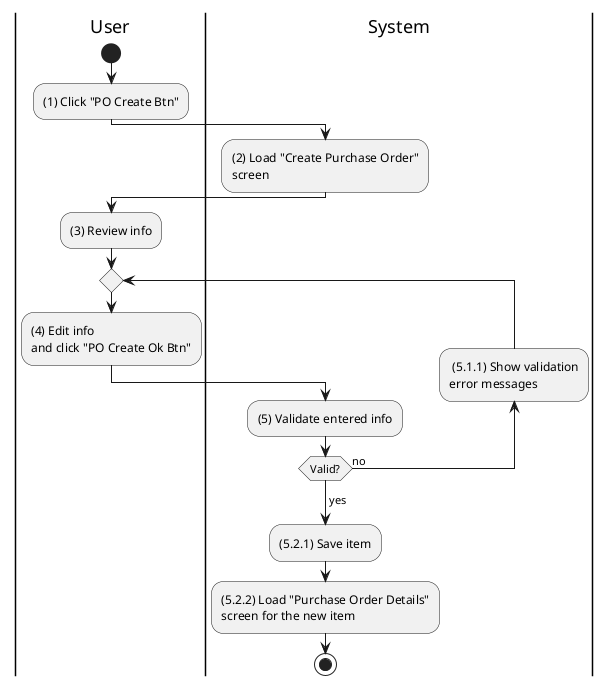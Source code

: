 @startuml purchase-order-create
|u|User
|s|System

|u|
start
:(1) Click "PO Create Btn";

|s|
:(2) Load "Create Purchase Order"\nscreen;

|u|
:(3) Review info;
repeat
    :(4) Edit info\nand click "PO Create Ok Btn";

    |s|
    :(5) Validate entered info;
    backward: (5.1.1) Show validation\nerror messages;
repeat while (Valid?) is (no)
->yes;
:(5.2.1) Save item;
:(5.2.2) Load "Purchase Order Details"\nscreen for the new item;
stop
@enduml